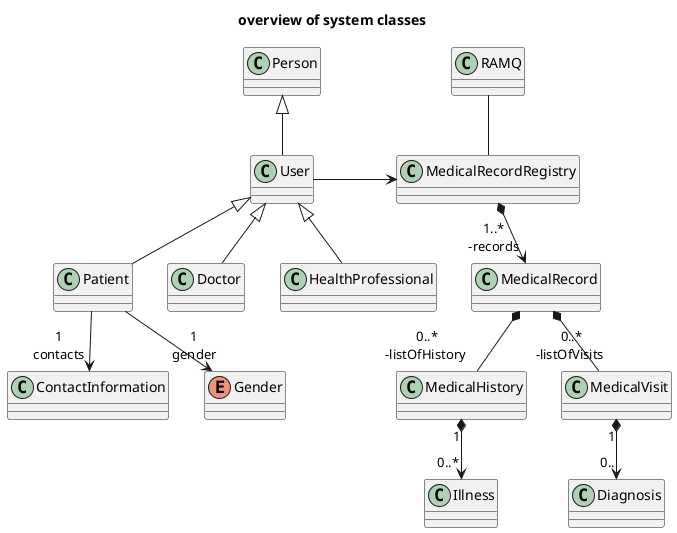 @startuml SystemDiagram

title "overview of system classes"

class Person 

class User extends Person

class Patient extends User

class ContactInformation

class Doctor extends User

class HealthProfessional extends User

class RAMQ 

RAMQ -- MedicalRecordRegistry

class MedicalRecordRegistry 

class MedicalRecord 

class MedicalHistory{
}

class Illness{

}

class MedicalVisit{

}

class Diagnosis {

}

enum Gender

User -> MedicalRecordRegistry
MedicalRecordRegistry *--> "1..*\n-records" MedicalRecord
MedicalVisit "1" *--> "0.." Diagnosis
MedicalHistory "1" *--> "0..*" Illness
MedicalRecord *-- "0..*\n -listOfVisits  " MedicalVisit
MedicalRecord *-- "0..*\n -listOfHistory  " MedicalHistory

Patient --> "1\ngender" Gender
Patient --> "1\ncontacts" ContactInformation

@enduml



@startuml Users

title "The actors"

class Person {
firstName: String
lastName: String
}

class User extends Person {
-userId: String
-record: RecordViewer
}

class Patient extends User  {
-healthInsuranceNumber: String
-dateOfBirth: Date
-knownParents: List<Person>
-cityOfBirth: String
-contactInformation: ContactInformation
}

enum Gender {
FEMALE
MALE
}

class ContactInformation {
-address: String
-phoneNumber: String
-email: String
}

class Doctor extends User {
-speciality: String
}

class HealthProfessional extends User {
-speciality: String
}

Patient --> "1\ngender" Gender
Patient --> "1\ncontacts" ContactInformation

@enduml


@startuml MedicalRecordRegistry

title "The Medical Record Registry"

interface RecordCreator {
+createMedicalRecord():MedicalRecord
}

class RAMQ {
-recreateMedicalRecord(mr: MedicalRecord, date: Date):MedicalRecord
-recreateMedicalRecord(mr: MedicalRecord, modification: String):MedicalRecord
}

RAMQ -- MedicalRecordRegistry

class MedicalRecordRegistry implements RecordCreator {
+getMedicalRecord(healthInsuranceNumber:String): MedicalRecord
+viewMedicalRecord(healthInsuranceNumber:String):String[]
}

class MedicalRecord {
-patientData: Patient
+getPatientData(): Patient
}

class User  {
-userId: String
-record: RecordViewer
}

User -> MedicalRecordRegistry
MedicalRecordRegistry *--> "1..*\n-records" MedicalRecord

@enduml

@startuml MedicalRecord

title "The Medical Record"

interface RecordViewer {
+consultMedicalRecord(healthInsuranceNumber:String):String
}

interface RecordModifier {
+updateMedicalRecord():MedicalRecord
+cancelModification():void
}

class MedicalRecord implements RecordModifier, RecordViewer{
-patientData: Patient
}

class MedicalHistory{
-diagnosis: String
-treatment: String
-illness: List<Illness>
-primaryPhysician: Doctor
}

class Illness{
-description: String
-onsetOfIllnessDate: Date
-endOfIllnessDate: Date
}

class MedicalVisit{
-visitedEstablishmnet: String
-seenDoctor: Doctor
-visitDate: Date
-diagnosis: List<Diagnosis>
-summaryOfVisit: String
-doctorsNotes: String

}

class Diagnosis {
-description: String
-treatment: String
}

MedicalVisit "1" *--> "0.." Diagnosis
MedicalHistory "1" *--> "0..*" Illness
MedicalRecord *-- "0..*\n -listOfVisits" MedicalVisit
MedicalRecord *-- "0..*\n -listOfHistory" MedicalHistory

@enduml